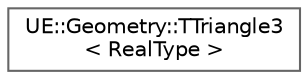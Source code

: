 digraph "Graphical Class Hierarchy"
{
 // INTERACTIVE_SVG=YES
 // LATEX_PDF_SIZE
  bgcolor="transparent";
  edge [fontname=Helvetica,fontsize=10,labelfontname=Helvetica,labelfontsize=10];
  node [fontname=Helvetica,fontsize=10,shape=box,height=0.2,width=0.4];
  rankdir="LR";
  Node0 [id="Node000000",label="UE::Geometry::TTriangle3\l\< RealType \>",height=0.2,width=0.4,color="grey40", fillcolor="white", style="filled",URL="$d9/dd2/structUE_1_1Geometry_1_1TTriangle3.html",tooltip=" "];
}
